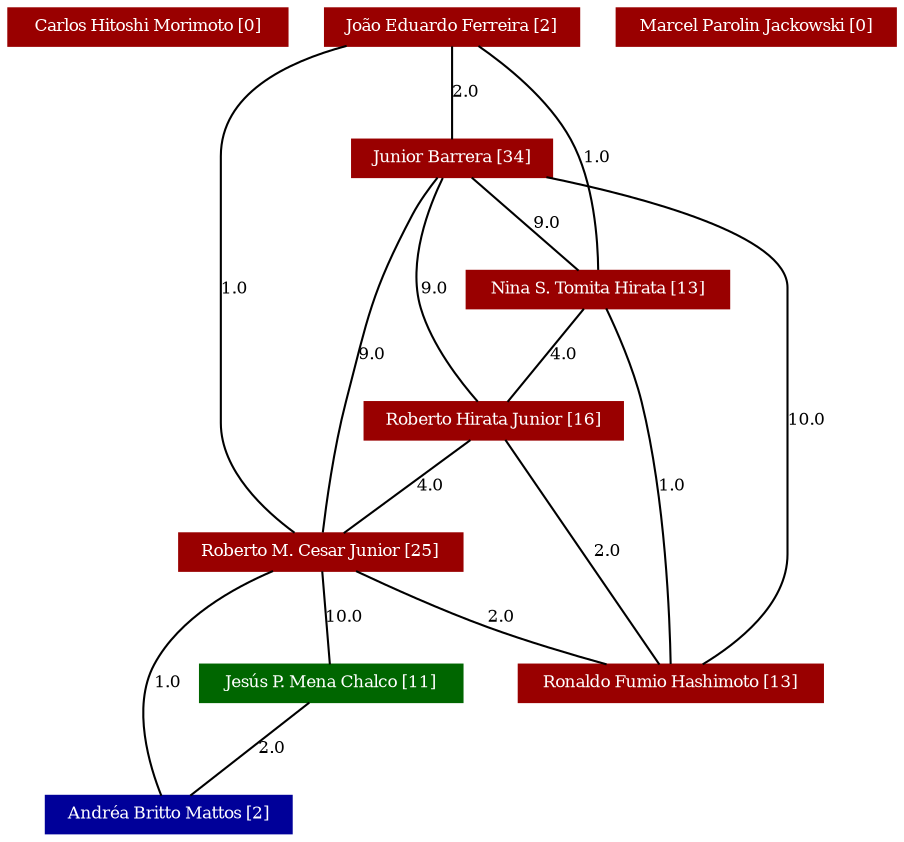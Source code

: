 strict graph grafo2 {
	graph [bb="0,0,426,402", id=grafo2, overlap=False];
	node [label="\N", fontsize=8, shape=rectangle, style=filled];
	0 [label="Carlos Hitoshi Morimoto [0]", URL="http://lattes.cnpq.br/4575931307749163", color="#990000", fontcolor="#FFFFFF", height="0.25", pos="67,393", width="1.8611"];
	1 [label="João Eduardo Ferreira [2]", URL="http://lattes.cnpq.br/0131770792108992", color="#990000", fontcolor="#FFFFFF", height="0.25", pos="213,393", width="1.6944"];
	2 [label="Junior Barrera [34]", URL="http://lattes.cnpq.br/0362417828475021", color="#990000", fontcolor="#FFFFFF", height="0.25", pos="213,329", width="1.3333"];
	6 [label="Roberto M. Cesar Junior [25]", URL="http://lattes.cnpq.br/2240951178648368", color="#990000", fontcolor="#FFFFFF", height="0.25", pos="145,137", width="1.8889"];
	4 [label="Nina S. Tomita Hirata [13]", URL="http://lattes.cnpq.br/0644408634493034", color="#990000", fontcolor="#FFFFFF", height="0.25", pos="284,265", width="1.75"];
	7 [label="Ronaldo Fumio Hashimoto [13]", URL="http://lattes.cnpq.br/9283304583756076", color="#990000", fontcolor="#FFFFFF", height="0.25", pos="317,73", width="2.0278"];
	5 [label="Roberto Hirata Junior [16]", URL="http://lattes.cnpq.br/1647118503085126", color="#990000", fontcolor="#FFFFFF", height="0.25", pos="233,201", width="1.7222"];
	8 [label="Jesús P. Mena Chalco [11]", URL="http://lattes.cnpq.br/4727357182510680", color="#006600", fontcolor="#FFFFFF", height="0.25", pos="160,73", width="1.75"];
	9 [label="Andréa Britto Mattos [2]", URL="http://lattes.cnpq.br/2837012019824386", color="#000099", fontcolor="#FFFFFF", height="0.25", pos="97,9", width="1.6389"];
	3 [label="Marcel Parolin Jackowski [0]", URL="http://lattes.cnpq.br/0926213060635986", color="#990000", fontcolor="#FFFFFF", height="0.25", pos="359,393", width="1.8611"];
	1 -- 2 [fontsize=8, label="2.0", lp="220,361", pos="213,383.83 213,371.66 213,350.31 213,338.15"];
	1 -- 6 [fontsize=8, label="1.0", lp="108,265", pos="161.92,383.98 132.38,375.5 101,359.35 101,329 101,329 101,329 101,201 101,178.08 120.4,157.38 133.44,146.05"];
	1 -- 4 [fontsize=8, label="1.0", lp="284,329", pos="226.61,383.76 239.88,373.99 259.52,357.35 270,338 281.31,317.12 283.59,288.54 283.98,274.12"];
	2 -- 6 [fontsize=8, label="9.0", lp="175,233", pos="205.64,319.91 201.8,314.86 197.24,308.32 194,302 165.49,246.43 150.87,171.62 146.47,146.02"];
	2 -- 4 [fontsize=8, label="9.0", lp="259,297", pos="223.17,319.83 236.67,307.66 260.36,286.31 273.85,274.15"];
	2 -- 7 [fontsize=8, label="10.0", lp="384.5,201", pos="259.86,319.95 307.7,309.32 375,289.95 375,265 375,265 375,265 375,137 375,112.26 350.91,92.823 333.78,82.132"];
	2 -- 5 [fontsize=8, label="9.0", lp="205,265", pos="208.31,319.89 201.78,305.97 191.42,278.61 198,256 203.19,238.18 216.09,220.62 224.7,210.3"];
	6 -- 8 [fontsize=8, label="10.0", lp="162.5,105", pos="147.15,127.83 150,115.66 155.01,94.31 157.85,82.153"];
	6 -- 9 [fontsize=8, label="1.0", lp="81,73", pos="124.87,127.86 107.81,118.88 84.502,103.42 74,82 63.354,60.286 79.47,32.55 89.677,18.33"];
	6 -- 7 [fontsize=8, label="2.0", lp="245,105", pos="167.05,127.87 185.82,120.19 213.55,109.04 238,100 254.99,93.72 274.23,87.135 289.46,82.041"];
	4 -- 7 [fontsize=8, label="1.0", lp="318,169", pos="288.13,255.87 292.81,245.13 300.25,226.65 304,210 314.66,162.69 316.59,104.26 316.93,82.101"];
	4 -- 5 [fontsize=8, label="4.0", lp="268,233", pos="276.69,255.83 267,243.66 249.98,222.31 240.29,210.15"];
	5 -- 6 [fontsize=8, label="4.0", lp="201,169", pos="220.39,191.83 203.66,179.66 174.3,158.31 157.58,146.15"];
	5 -- 7 [fontsize=8, label="2.0", lp="287,137", pos="239.04,191.79 254.54,168.18 295.58,105.65 311.01,82.122"];
	8 -- 9 [fontsize=8, label="2.0", lp="139,41", pos="150.97,63.83 139,51.664 117.98,30.31 106.01,18.153"];
}
